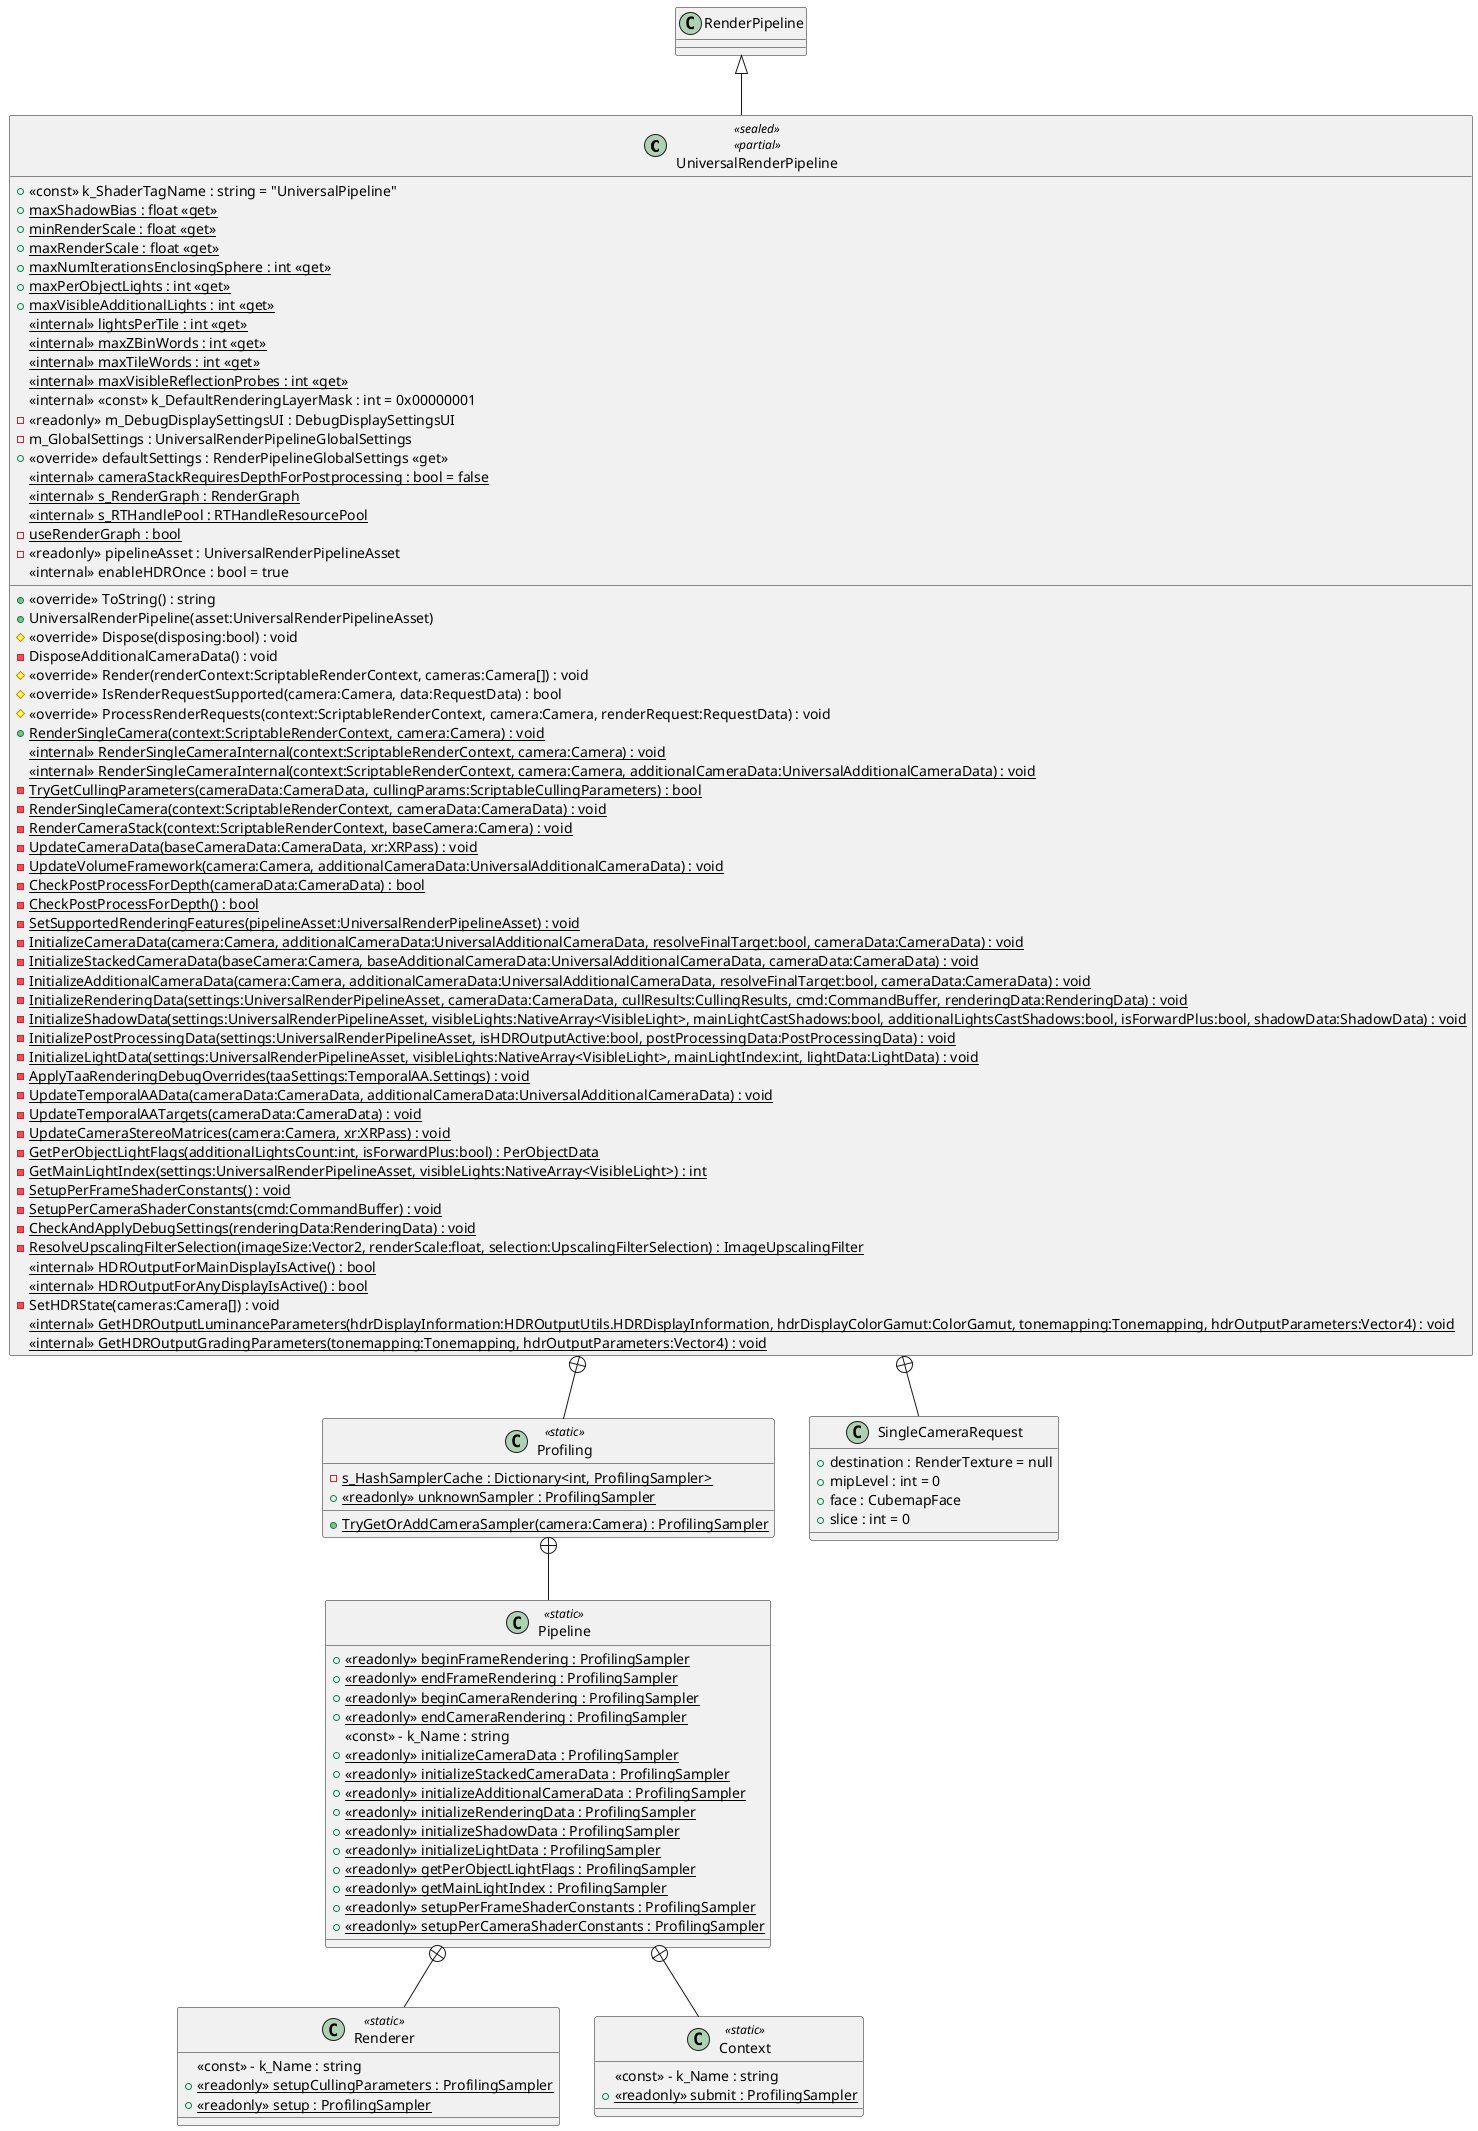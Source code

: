 @startuml
class UniversalRenderPipeline <<sealed>> <<partial>> {
    + <<const>> k_ShaderTagName : string = "UniversalPipeline"
    + {static} maxShadowBias : float <<get>>
    + {static} minRenderScale : float <<get>>
    + {static} maxRenderScale : float <<get>>
    + {static} maxNumIterationsEnclosingSphere : int <<get>>
    + {static} maxPerObjectLights : int <<get>>
    + {static} maxVisibleAdditionalLights : int <<get>>
    <<internal>> {static} lightsPerTile : int <<get>>
    <<internal>> {static} maxZBinWords : int <<get>>
    <<internal>> {static} maxTileWords : int <<get>>
    <<internal>> {static} maxVisibleReflectionProbes : int <<get>>
    <<internal>> <<const>> k_DefaultRenderingLayerMask : int = 0x00000001
    - <<readonly>> m_DebugDisplaySettingsUI : DebugDisplaySettingsUI
    - m_GlobalSettings : UniversalRenderPipelineGlobalSettings
    + <<override>> defaultSettings : RenderPipelineGlobalSettings <<get>>
    <<internal>> {static} cameraStackRequiresDepthForPostprocessing : bool = false
    <<internal>> {static} s_RenderGraph : RenderGraph
    <<internal>> {static} s_RTHandlePool : RTHandleResourcePool
    - {static} useRenderGraph : bool
    - <<readonly>> pipelineAsset : UniversalRenderPipelineAsset
    + <<override>> ToString() : string
    + UniversalRenderPipeline(asset:UniversalRenderPipelineAsset)
    # <<override>> Dispose(disposing:bool) : void
    - DisposeAdditionalCameraData() : void
    # <<override>> Render(renderContext:ScriptableRenderContext, cameras:Camera[]) : void
    # <<override>> IsRenderRequestSupported(camera:Camera, data:RequestData) : bool
    # <<override>> ProcessRenderRequests(context:ScriptableRenderContext, camera:Camera, renderRequest:RequestData) : void
    + {static} RenderSingleCamera(context:ScriptableRenderContext, camera:Camera) : void
    <<internal>> {static} RenderSingleCameraInternal(context:ScriptableRenderContext, camera:Camera) : void
    <<internal>> {static} RenderSingleCameraInternal(context:ScriptableRenderContext, camera:Camera, additionalCameraData:UniversalAdditionalCameraData) : void
    {static} - TryGetCullingParameters(cameraData:CameraData, cullingParams:ScriptableCullingParameters) : bool
    {static} - RenderSingleCamera(context:ScriptableRenderContext, cameraData:CameraData) : void
    {static} - RenderCameraStack(context:ScriptableRenderContext, baseCamera:Camera) : void
    {static} - UpdateCameraData(baseCameraData:CameraData, xr:XRPass) : void
    {static} - UpdateVolumeFramework(camera:Camera, additionalCameraData:UniversalAdditionalCameraData) : void
    {static} - CheckPostProcessForDepth(cameraData:CameraData) : bool
    {static} - CheckPostProcessForDepth() : bool
    {static} - SetSupportedRenderingFeatures(pipelineAsset:UniversalRenderPipelineAsset) : void
    {static} - InitializeCameraData(camera:Camera, additionalCameraData:UniversalAdditionalCameraData, resolveFinalTarget:bool, cameraData:CameraData) : void
    {static} - InitializeStackedCameraData(baseCamera:Camera, baseAdditionalCameraData:UniversalAdditionalCameraData, cameraData:CameraData) : void
    {static} - InitializeAdditionalCameraData(camera:Camera, additionalCameraData:UniversalAdditionalCameraData, resolveFinalTarget:bool, cameraData:CameraData) : void
    {static} - InitializeRenderingData(settings:UniversalRenderPipelineAsset, cameraData:CameraData, cullResults:CullingResults, cmd:CommandBuffer, renderingData:RenderingData) : void
    {static} - InitializeShadowData(settings:UniversalRenderPipelineAsset, visibleLights:NativeArray<VisibleLight>, mainLightCastShadows:bool, additionalLightsCastShadows:bool, isForwardPlus:bool, shadowData:ShadowData) : void
    {static} - InitializePostProcessingData(settings:UniversalRenderPipelineAsset, isHDROutputActive:bool, postProcessingData:PostProcessingData) : void
    {static} - InitializeLightData(settings:UniversalRenderPipelineAsset, visibleLights:NativeArray<VisibleLight>, mainLightIndex:int, lightData:LightData) : void
    - {static} ApplyTaaRenderingDebugOverrides(taaSettings:TemporalAA.Settings) : void
    - {static} UpdateTemporalAAData(cameraData:CameraData, additionalCameraData:UniversalAdditionalCameraData) : void
    - {static} UpdateTemporalAATargets(cameraData:CameraData) : void
    {static} - UpdateCameraStereoMatrices(camera:Camera, xr:XRPass) : void
    {static} - GetPerObjectLightFlags(additionalLightsCount:int, isForwardPlus:bool) : PerObjectData
    {static} - GetMainLightIndex(settings:UniversalRenderPipelineAsset, visibleLights:NativeArray<VisibleLight>) : int
    {static} - SetupPerFrameShaderConstants() : void
    {static} - SetupPerCameraShaderConstants(cmd:CommandBuffer) : void
    {static} - CheckAndApplyDebugSettings(renderingData:RenderingData) : void
    {static} - ResolveUpscalingFilterSelection(imageSize:Vector2, renderScale:float, selection:UpscalingFilterSelection) : ImageUpscalingFilter
    <<internal>> {static} HDROutputForMainDisplayIsActive() : bool
    <<internal>> enableHDROnce : bool = true
    <<internal>> {static} HDROutputForAnyDisplayIsActive() : bool
    - SetHDRState(cameras:Camera[]) : void
    <<internal>> {static} GetHDROutputLuminanceParameters(hdrDisplayInformation:HDROutputUtils.HDRDisplayInformation, hdrDisplayColorGamut:ColorGamut, tonemapping:Tonemapping, hdrOutputParameters:Vector4) : void
    <<internal>> {static} GetHDROutputGradingParameters(tonemapping:Tonemapping, hdrOutputParameters:Vector4) : void
}
class Profiling <<static>> {
    - {static} s_HashSamplerCache : Dictionary<int, ProfilingSampler>
    + {static} <<readonly>> unknownSampler : ProfilingSampler
    + {static} TryGetOrAddCameraSampler(camera:Camera) : ProfilingSampler
}
class SingleCameraRequest {
    + destination : RenderTexture = null
    + mipLevel : int = 0
    + face : CubemapFace
    + slice : int = 0
}
class Pipeline <<static>> {
    + {static} <<readonly>> beginFrameRendering : ProfilingSampler
    + {static} <<readonly>> endFrameRendering : ProfilingSampler
    + {static} <<readonly>> beginCameraRendering : ProfilingSampler
    + {static} <<readonly>> endCameraRendering : ProfilingSampler
    <<const>> - k_Name : string
    + {static} <<readonly>> initializeCameraData : ProfilingSampler
    + {static} <<readonly>> initializeStackedCameraData : ProfilingSampler
    + {static} <<readonly>> initializeAdditionalCameraData : ProfilingSampler
    + {static} <<readonly>> initializeRenderingData : ProfilingSampler
    + {static} <<readonly>> initializeShadowData : ProfilingSampler
    + {static} <<readonly>> initializeLightData : ProfilingSampler
    + {static} <<readonly>> getPerObjectLightFlags : ProfilingSampler
    + {static} <<readonly>> getMainLightIndex : ProfilingSampler
    + {static} <<readonly>> setupPerFrameShaderConstants : ProfilingSampler
    + {static} <<readonly>> setupPerCameraShaderConstants : ProfilingSampler
}
class Renderer <<static>> {
    <<const>> - k_Name : string
    + {static} <<readonly>> setupCullingParameters : ProfilingSampler
    + {static} <<readonly>> setup : ProfilingSampler
}
class Context <<static>> {
    <<const>> - k_Name : string
    + {static} <<readonly>> submit : ProfilingSampler
}
RenderPipeline <|-- UniversalRenderPipeline
UniversalRenderPipeline +-- Profiling
UniversalRenderPipeline +-- SingleCameraRequest
Profiling +-- Pipeline
Pipeline +-- Renderer
Pipeline +-- Context
@enduml
